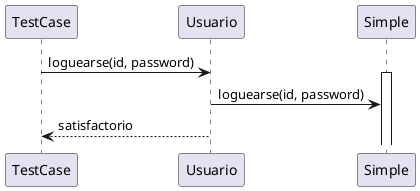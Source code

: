 @startuml

TestCase -> Usuario: loguearse(id, password)
activate Simple
        Usuario -> Simple: loguearse(id, password)
        return satisfactorio

@enduml
